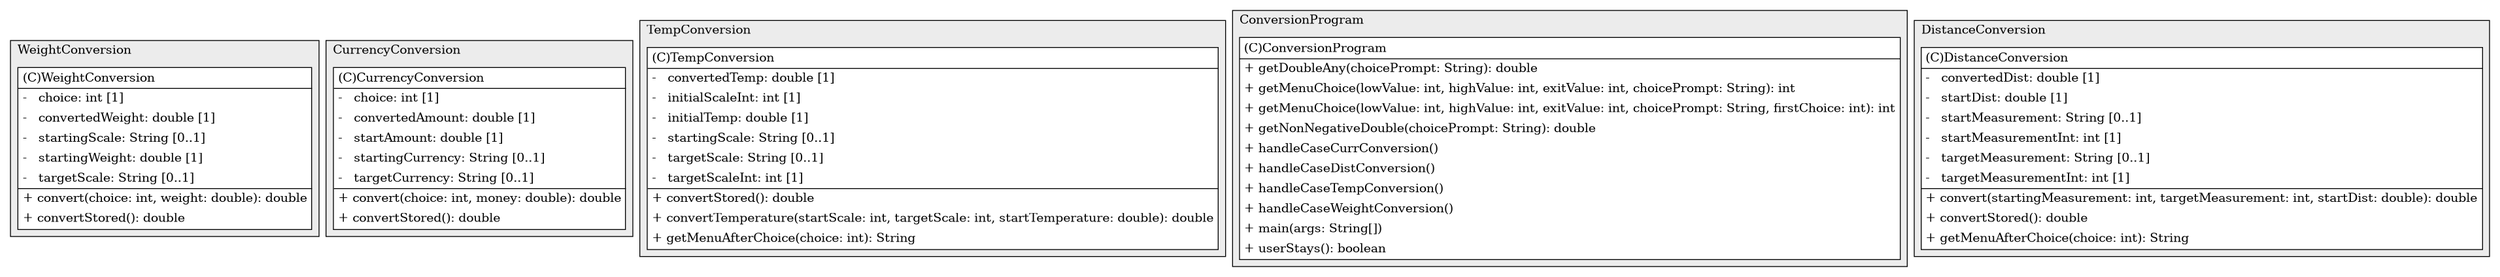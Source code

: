 @startuml

/' diagram meta data start
config=StructureConfiguration;
{
  "projectClassification": {
    "searchMode": "OpenProject", // OpenProject, AllProjects
    "includedProjects": "",
    "pathEndKeywords": "*.impl",
    "isClientPath": "",
    "isClientName": "",
    "isTestPath": "",
    "isTestName": "",
    "isMappingPath": "",
    "isMappingName": "",
    "isDataAccessPath": "",
    "isDataAccessName": "",
    "isDataStructurePath": "",
    "isDataStructureName": "",
    "isInterfaceStructuresPath": "",
    "isInterfaceStructuresName": "",
    "isEntryPointPath": "",
    "isEntryPointName": "",
    "treatFinalFieldsAsMandatory": false
  },
  "graphRestriction": {
    "classPackageExcludeFilter": "",
    "classPackageIncludeFilter": "",
    "classNameExcludeFilter": "",
    "classNameIncludeFilter": "",
    "methodNameExcludeFilter": "",
    "methodNameIncludeFilter": "",
    "removeByInheritance": "", // inheritance/annotation based filtering is done in a second step
    "removeByAnnotation": "",
    "removeByClassPackage": "", // cleanup the graph after inheritance/annotation based filtering is done
    "removeByClassName": "",
    "cutMappings": false,
    "cutEnum": true,
    "cutTests": true,
    "cutClient": true,
    "cutDataAccess": false,
    "cutInterfaceStructures": false,
    "cutDataStructures": false,
    "cutGetterAndSetter": true,
    "cutConstructors": true
  },
  "graphTraversal": {
    "forwardDepth": 6,
    "backwardDepth": 6,
    "classPackageExcludeFilter": "",
    "classPackageIncludeFilter": "",
    "classNameExcludeFilter": "",
    "classNameIncludeFilter": "",
    "methodNameExcludeFilter": "",
    "methodNameIncludeFilter": "",
    "hideMappings": false,
    "hideDataStructures": false,
    "hidePrivateMethods": true,
    "hideInterfaceCalls": true, // indirection: implementation -> interface (is hidden) -> implementation
    "onlyShowApplicationEntryPoints": false, // root node is included
    "useMethodCallsForStructureDiagram": "ForwardOnly" // ForwardOnly, BothDirections, No
  },
  "details": {
    "aggregation": "GroupByClass", // ByClass, GroupByClass, None
    "showClassGenericTypes": true,
    "showMethods": true,
    "showMethodParameterNames": true,
    "showMethodParameterTypes": true,
    "showMethodReturnType": true,
    "showPackageLevels": 2,
    "showDetailedClassStructure": true
  },
  "rootClass": "ConversionProgram",
  "extensionCallbackMethod": "" // qualified.class.name#methodName - signature: public static String method(String)
}
diagram meta data end '/



digraph g {
    rankdir="TB"
    splines=polyline
    

'nodes 
subgraph cluster_1060762062 { 
   	label=WeightConversion
	labeljust=l
	fillcolor="#ececec"
	style=filled
   
   WeightConversion1060762062[
	label=<<TABLE BORDER="1" CELLBORDER="0" CELLPADDING="4" CELLSPACING="0">
<TR><TD ALIGN="LEFT" >(C)WeightConversion</TD></TR>
<HR/>
<TR><TD ALIGN="LEFT" >-   choice: int [1]</TD></TR>
<TR><TD ALIGN="LEFT" >-   convertedWeight: double [1]</TD></TR>
<TR><TD ALIGN="LEFT" >-   startingScale: String [0..1]</TD></TR>
<TR><TD ALIGN="LEFT" >-   startingWeight: double [1]</TD></TR>
<TR><TD ALIGN="LEFT" >-   targetScale: String [0..1]</TD></TR>
<HR/>
<TR><TD ALIGN="LEFT" >+ convert(choice: int, weight: double): double</TD></TR>
<TR><TD ALIGN="LEFT" >+ convertStored(): double</TD></TR>
</TABLE>>
	style=filled
	margin=0
	shape=plaintext
	fillcolor="#FFFFFF"
];
} 

subgraph cluster_1448170457 { 
   	label=CurrencyConversion
	labeljust=l
	fillcolor="#ececec"
	style=filled
   
   CurrencyConversion1448170457[
	label=<<TABLE BORDER="1" CELLBORDER="0" CELLPADDING="4" CELLSPACING="0">
<TR><TD ALIGN="LEFT" >(C)CurrencyConversion</TD></TR>
<HR/>
<TR><TD ALIGN="LEFT" >-   choice: int [1]</TD></TR>
<TR><TD ALIGN="LEFT" >-   convertedAmount: double [1]</TD></TR>
<TR><TD ALIGN="LEFT" >-   startAmount: double [1]</TD></TR>
<TR><TD ALIGN="LEFT" >-   startingCurrency: String [0..1]</TD></TR>
<TR><TD ALIGN="LEFT" >-   targetCurrency: String [0..1]</TD></TR>
<HR/>
<TR><TD ALIGN="LEFT" >+ convert(choice: int, money: double): double</TD></TR>
<TR><TD ALIGN="LEFT" >+ convertStored(): double</TD></TR>
</TABLE>>
	style=filled
	margin=0
	shape=plaintext
	fillcolor="#FFFFFF"
];
} 

subgraph cluster_1849395158 { 
   	label=TempConversion
	labeljust=l
	fillcolor="#ececec"
	style=filled
   
   TempConversion1849395158[
	label=<<TABLE BORDER="1" CELLBORDER="0" CELLPADDING="4" CELLSPACING="0">
<TR><TD ALIGN="LEFT" >(C)TempConversion</TD></TR>
<HR/>
<TR><TD ALIGN="LEFT" >-   convertedTemp: double [1]</TD></TR>
<TR><TD ALIGN="LEFT" >-   initialScaleInt: int [1]</TD></TR>
<TR><TD ALIGN="LEFT" >-   initialTemp: double [1]</TD></TR>
<TR><TD ALIGN="LEFT" >-   startingScale: String [0..1]</TD></TR>
<TR><TD ALIGN="LEFT" >-   targetScale: String [0..1]</TD></TR>
<TR><TD ALIGN="LEFT" >-   targetScaleInt: int [1]</TD></TR>
<HR/>
<TR><TD ALIGN="LEFT" >+ convertStored(): double</TD></TR>
<TR><TD ALIGN="LEFT" >+ convertTemperature(startScale: int, targetScale: int, startTemperature: double): double</TD></TR>
<TR><TD ALIGN="LEFT" >+ getMenuAfterChoice(choice: int): String</TD></TR>
</TABLE>>
	style=filled
	margin=0
	shape=plaintext
	fillcolor="#FFFFFF"
];
} 

subgraph cluster_2081746030 { 
   	label=ConversionProgram
	labeljust=l
	fillcolor="#ececec"
	style=filled
   
   ConversionProgram2081746030[
	label=<<TABLE BORDER="1" CELLBORDER="0" CELLPADDING="4" CELLSPACING="0">
<TR><TD ALIGN="LEFT" >(C)ConversionProgram</TD></TR>
<HR/>
<TR><TD ALIGN="LEFT" >+ getDoubleAny(choicePrompt: String): double</TD></TR>
<TR><TD ALIGN="LEFT" >+ getMenuChoice(lowValue: int, highValue: int, exitValue: int, choicePrompt: String): int</TD></TR>
<TR><TD ALIGN="LEFT" >+ getMenuChoice(lowValue: int, highValue: int, exitValue: int, choicePrompt: String, firstChoice: int): int</TD></TR>
<TR><TD ALIGN="LEFT" >+ getNonNegativeDouble(choicePrompt: String): double</TD></TR>
<TR><TD ALIGN="LEFT" >+ handleCaseCurrConversion()</TD></TR>
<TR><TD ALIGN="LEFT" >+ handleCaseDistConversion()</TD></TR>
<TR><TD ALIGN="LEFT" >+ handleCaseTempConversion()</TD></TR>
<TR><TD ALIGN="LEFT" >+ handleCaseWeightConversion()</TD></TR>
<TR><TD ALIGN="LEFT" >+ main(args: String[])</TD></TR>
<TR><TD ALIGN="LEFT" >+ userStays(): boolean</TD></TR>
</TABLE>>
	style=filled
	margin=0
	shape=plaintext
	fillcolor="#FFFFFF"
];
} 

subgraph cluster_306035467 { 
   	label=DistanceConversion
	labeljust=l
	fillcolor="#ececec"
	style=filled
   
   DistanceConversion306035467[
	label=<<TABLE BORDER="1" CELLBORDER="0" CELLPADDING="4" CELLSPACING="0">
<TR><TD ALIGN="LEFT" >(C)DistanceConversion</TD></TR>
<HR/>
<TR><TD ALIGN="LEFT" >-   convertedDist: double [1]</TD></TR>
<TR><TD ALIGN="LEFT" >-   startDist: double [1]</TD></TR>
<TR><TD ALIGN="LEFT" >-   startMeasurement: String [0..1]</TD></TR>
<TR><TD ALIGN="LEFT" >-   startMeasurementInt: int [1]</TD></TR>
<TR><TD ALIGN="LEFT" >-   targetMeasurement: String [0..1]</TD></TR>
<TR><TD ALIGN="LEFT" >-   targetMeasurementInt: int [1]</TD></TR>
<HR/>
<TR><TD ALIGN="LEFT" >+ convert(startingMeasurement: int, targetMeasurement: int, startDist: double): double</TD></TR>
<TR><TD ALIGN="LEFT" >+ convertStored(): double</TD></TR>
<TR><TD ALIGN="LEFT" >+ getMenuAfterChoice(choice: int): String</TD></TR>
</TABLE>>
	style=filled
	margin=0
	shape=plaintext
	fillcolor="#FFFFFF"
];
} 

'edges    

    
}
@enduml